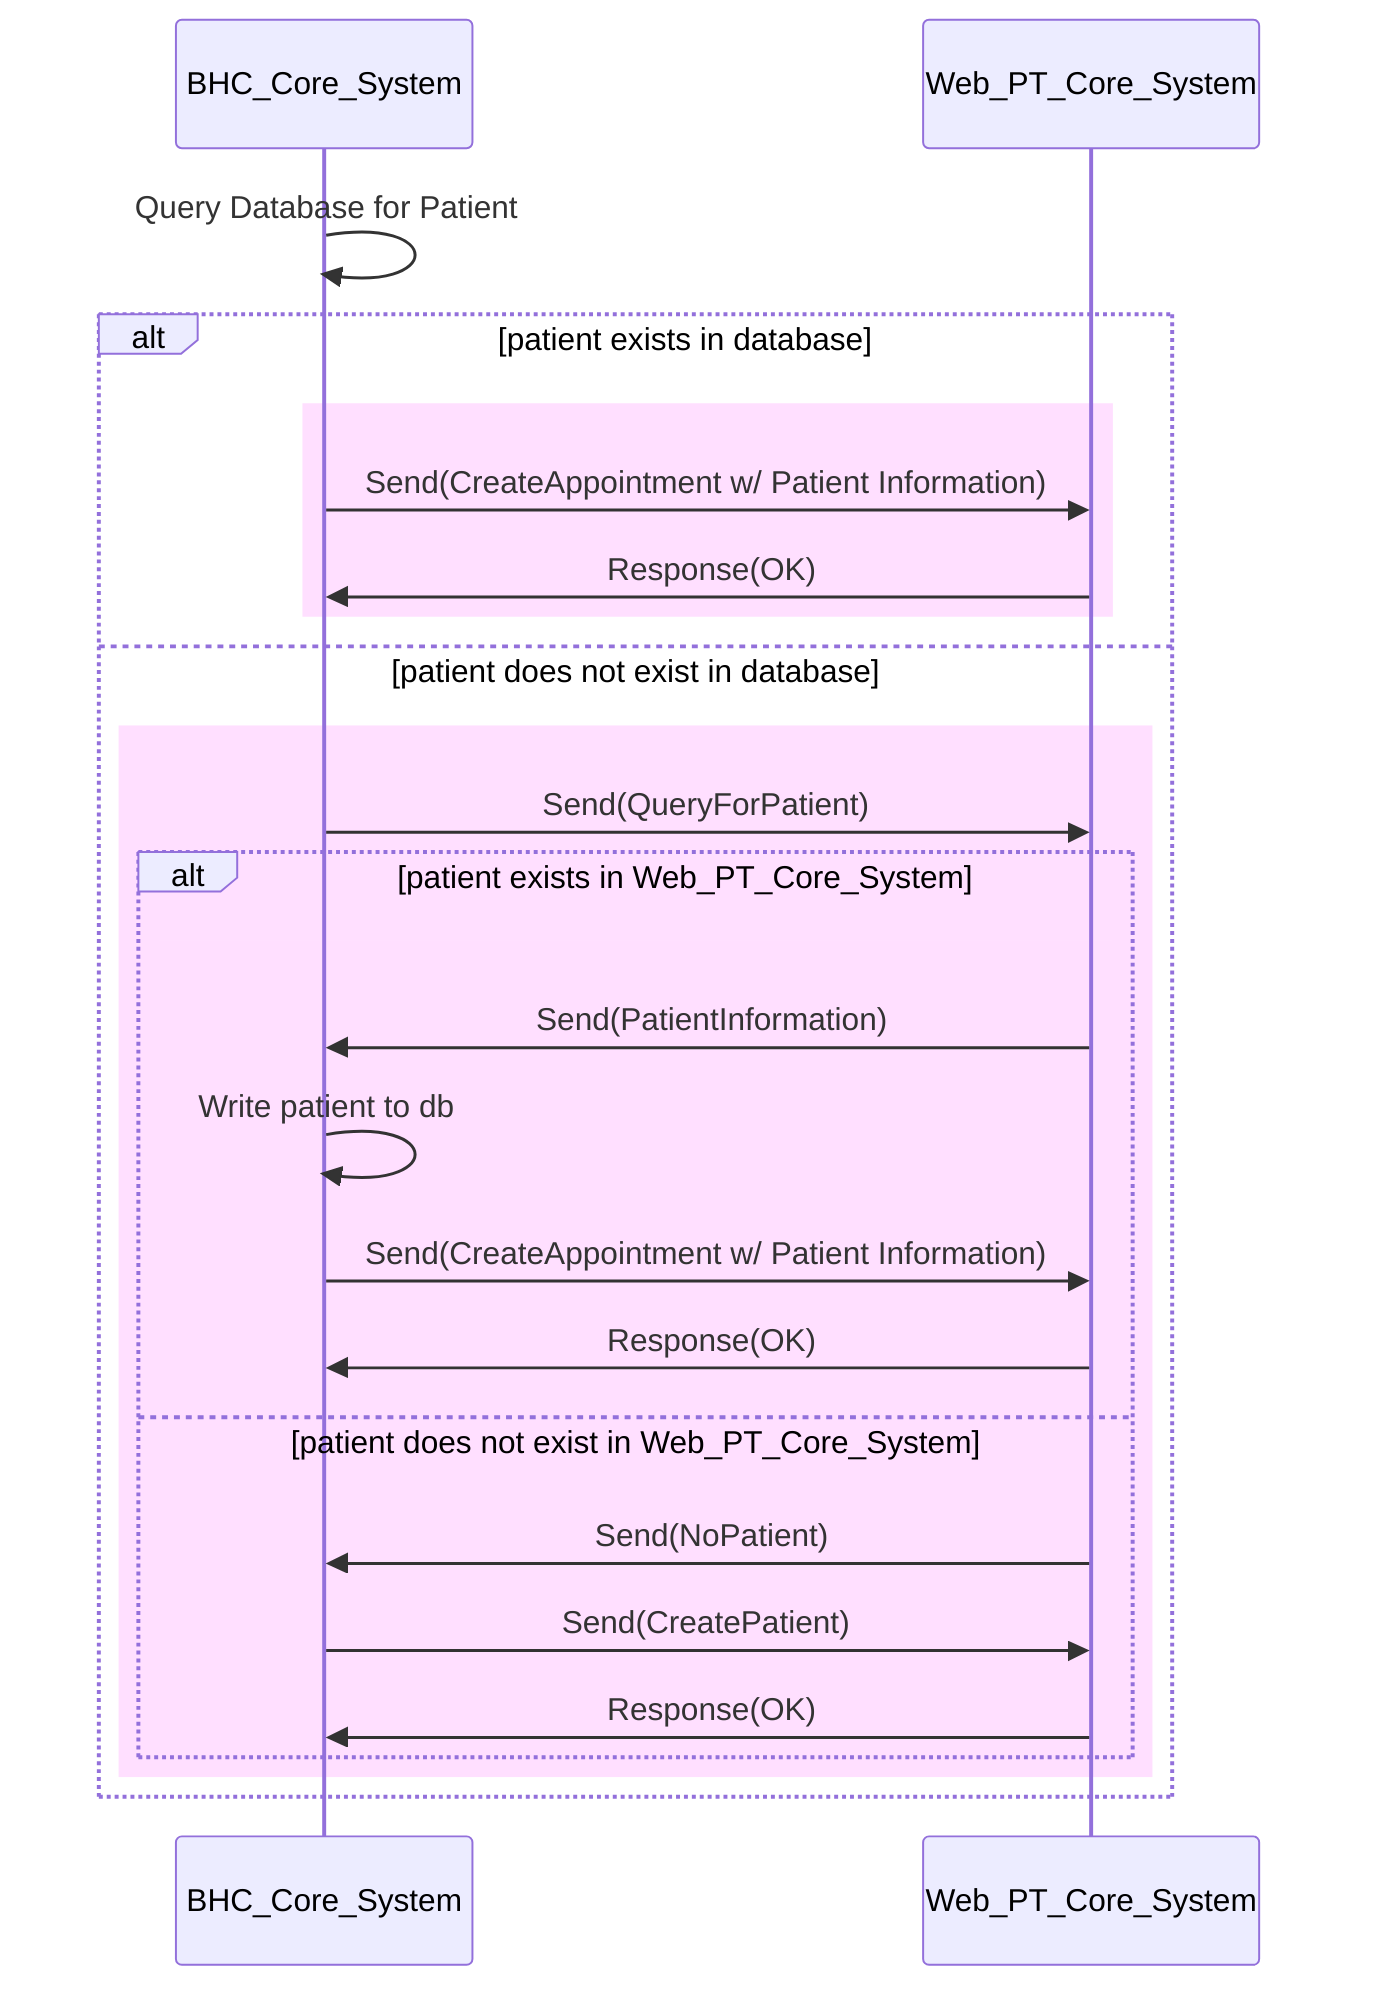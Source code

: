 sequenceDiagram
    participant BHC as BHC_Core_System
    participant WBPT as Web_PT_Core_System
    BHC->>BHC: Query Database for Patient
    alt patient exists in database
    rect rgb(291, 223, 255)
        BHC->>WBPT: Send(CreateAppointment w/ Patient Information)
        WBPT->>BHC: Response(OK)
    end
    else patient does not exist in database
    rect rgb(291, 223, 255)
        BHC->>WBPT: Send(QueryForPatient)
        
        alt patient exists in Web_PT_Core_System
        rect rgb(291, 223, 255)
            WBPT->>BHC: Send(PatientInformation)
            BHC->>BHC: Write patient to db
            BHC->>WBPT: Send(CreateAppointment w/ Patient Information)
            WBPT->>BHC: Response(OK)
    end
        else patient does not exist in Web_PT_Core_System
            WBPT->>BHC: Send(NoPatient)
            BHC->>WBPT: Send(CreatePatient)
            WBPT->>BHC: Response(OK)
        end
    end
    end